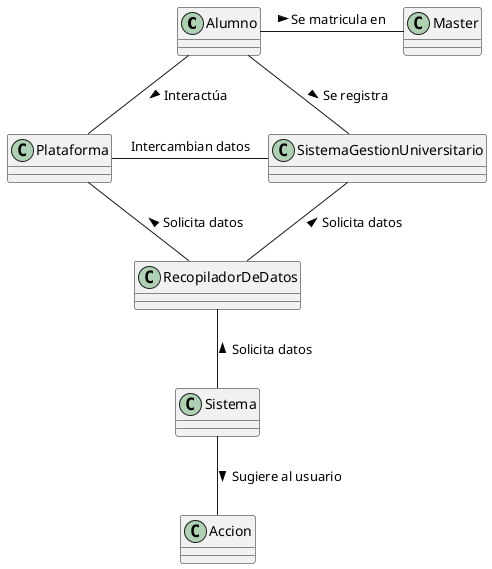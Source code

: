 @startuml Clases

Alumno -r- Master : Se matricula en >
Alumno -- Plataforma : Interactúa >
Alumno -d- SistemaGestionUniversitario : Se registra >


Plataforma -r- SistemaGestionUniversitario : Intercambian datos

SistemaGestionUniversitario -- RecopiladorDeDatos: Solicita datos <
Plataforma -- RecopiladorDeDatos: Solicita datos <
RecopiladorDeDatos--Sistema: Solicita datos <

Sistema -- Accion : Sugiere al usuario >

@enduml
